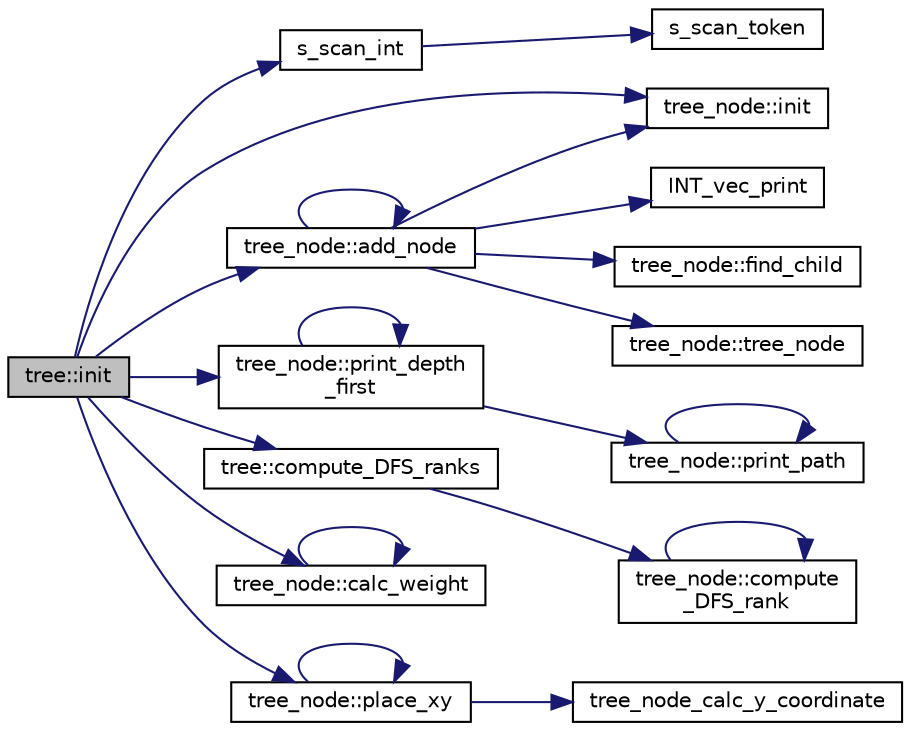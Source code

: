 digraph "tree::init"
{
  edge [fontname="Helvetica",fontsize="10",labelfontname="Helvetica",labelfontsize="10"];
  node [fontname="Helvetica",fontsize="10",shape=record];
  rankdir="LR";
  Node23 [label="tree::init",height=0.2,width=0.4,color="black", fillcolor="grey75", style="filled", fontcolor="black"];
  Node23 -> Node24 [color="midnightblue",fontsize="10",style="solid",fontname="Helvetica"];
  Node24 [label="s_scan_int",height=0.2,width=0.4,color="black", fillcolor="white", style="filled",URL="$d5/db4/io__and__os_8h.html#ab43cab8ae063700a2fc82113b69eea5f"];
  Node24 -> Node25 [color="midnightblue",fontsize="10",style="solid",fontname="Helvetica"];
  Node25 [label="s_scan_token",height=0.2,width=0.4,color="black", fillcolor="white", style="filled",URL="$d4/d74/util_8_c.html#a8d1a4ad92d09138f7a1a7e389469ed45"];
  Node23 -> Node26 [color="midnightblue",fontsize="10",style="solid",fontname="Helvetica"];
  Node26 [label="tree_node::init",height=0.2,width=0.4,color="black", fillcolor="white", style="filled",URL="$df/dbf/classtree__node.html#a7e0bd233bb60c847a331b009c6ca7a41"];
  Node23 -> Node27 [color="midnightblue",fontsize="10",style="solid",fontname="Helvetica"];
  Node27 [label="tree_node::add_node",height=0.2,width=0.4,color="black", fillcolor="white", style="filled",URL="$df/dbf/classtree__node.html#a2b97ebc5346b1973cabad7461c0e4cb7"];
  Node27 -> Node28 [color="midnightblue",fontsize="10",style="solid",fontname="Helvetica"];
  Node28 [label="INT_vec_print",height=0.2,width=0.4,color="black", fillcolor="white", style="filled",URL="$df/dbf/sajeeb_8_c.html#a79a5901af0b47dd0d694109543c027fe"];
  Node27 -> Node26 [color="midnightblue",fontsize="10",style="solid",fontname="Helvetica"];
  Node27 -> Node29 [color="midnightblue",fontsize="10",style="solid",fontname="Helvetica"];
  Node29 [label="tree_node::find_child",height=0.2,width=0.4,color="black", fillcolor="white", style="filled",URL="$df/dbf/classtree__node.html#a14c6788e5e4e343815c22a8260365509"];
  Node27 -> Node30 [color="midnightblue",fontsize="10",style="solid",fontname="Helvetica"];
  Node30 [label="tree_node::tree_node",height=0.2,width=0.4,color="black", fillcolor="white", style="filled",URL="$df/dbf/classtree__node.html#ae69bca4e58b23582f802c3ba2d7cd44e"];
  Node27 -> Node27 [color="midnightblue",fontsize="10",style="solid",fontname="Helvetica"];
  Node23 -> Node31 [color="midnightblue",fontsize="10",style="solid",fontname="Helvetica"];
  Node31 [label="tree_node::print_depth\l_first",height=0.2,width=0.4,color="black", fillcolor="white", style="filled",URL="$df/dbf/classtree__node.html#a19c74e6fb9f581b092140d9b1c6b544a"];
  Node31 -> Node32 [color="midnightblue",fontsize="10",style="solid",fontname="Helvetica"];
  Node32 [label="tree_node::print_path",height=0.2,width=0.4,color="black", fillcolor="white", style="filled",URL="$df/dbf/classtree__node.html#a307c87f5c15e7e4452089ed6e8248efd"];
  Node32 -> Node32 [color="midnightblue",fontsize="10",style="solid",fontname="Helvetica"];
  Node31 -> Node31 [color="midnightblue",fontsize="10",style="solid",fontname="Helvetica"];
  Node23 -> Node33 [color="midnightblue",fontsize="10",style="solid",fontname="Helvetica"];
  Node33 [label="tree::compute_DFS_ranks",height=0.2,width=0.4,color="black", fillcolor="white", style="filled",URL="$d4/d4d/classtree.html#acfb648864efbb402a67877d1fd5dfc04"];
  Node33 -> Node34 [color="midnightblue",fontsize="10",style="solid",fontname="Helvetica"];
  Node34 [label="tree_node::compute\l_DFS_rank",height=0.2,width=0.4,color="black", fillcolor="white", style="filled",URL="$df/dbf/classtree__node.html#afac9d585d72b1fb7e1a33e8b5535cce0"];
  Node34 -> Node34 [color="midnightblue",fontsize="10",style="solid",fontname="Helvetica"];
  Node23 -> Node35 [color="midnightblue",fontsize="10",style="solid",fontname="Helvetica"];
  Node35 [label="tree_node::calc_weight",height=0.2,width=0.4,color="black", fillcolor="white", style="filled",URL="$df/dbf/classtree__node.html#a55589ed05940eff3cf850e202e49fdd2"];
  Node35 -> Node35 [color="midnightblue",fontsize="10",style="solid",fontname="Helvetica"];
  Node23 -> Node36 [color="midnightblue",fontsize="10",style="solid",fontname="Helvetica"];
  Node36 [label="tree_node::place_xy",height=0.2,width=0.4,color="black", fillcolor="white", style="filled",URL="$df/dbf/classtree__node.html#a1229c03fa683790dcaed74831d9ceb81"];
  Node36 -> Node37 [color="midnightblue",fontsize="10",style="solid",fontname="Helvetica"];
  Node37 [label="tree_node_calc_y_coordinate",height=0.2,width=0.4,color="black", fillcolor="white", style="filled",URL="$dd/dbf/tree__node_8_c.html#a90fd31502ff6159142ddb0a966be9015"];
  Node36 -> Node36 [color="midnightblue",fontsize="10",style="solid",fontname="Helvetica"];
}
